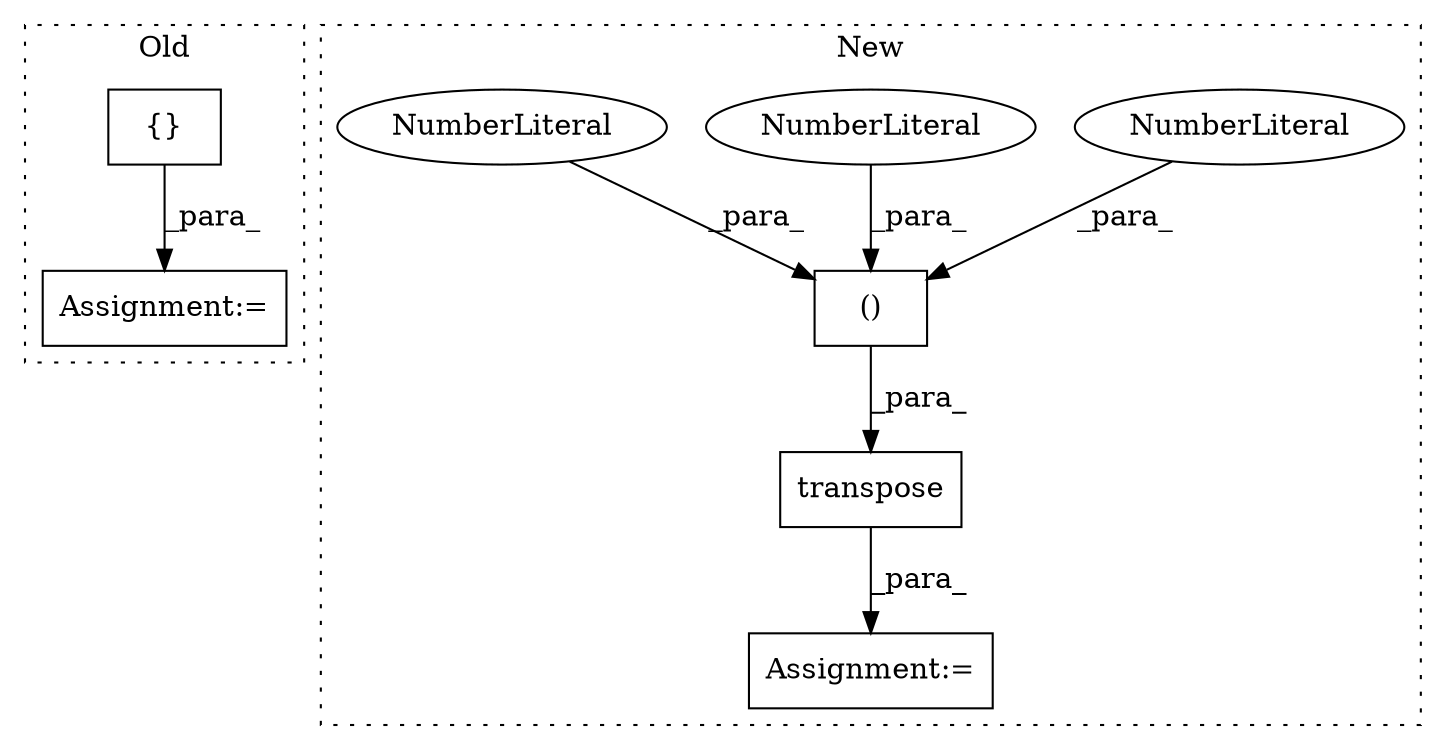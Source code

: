 digraph G {
subgraph cluster0 {
1 [label="{}" a="4" s="3670,3721" l="1,1" shape="box"];
3 [label="Assignment:=" a="7" s="3650" l="1" shape="box"];
label = "Old";
style="dotted";
}
subgraph cluster1 {
2 [label="transpose" a="32" s="3793,3839" l="17,2" shape="box"];
4 [label="Assignment:=" a="7" s="3858" l="1" shape="box"];
5 [label="()" a="106" s="3810" l="29" shape="box"];
6 [label="NumberLiteral" a="34" s="3824" l="1" shape="ellipse"];
7 [label="NumberLiteral" a="34" s="3810" l="1" shape="ellipse"];
8 [label="NumberLiteral" a="34" s="3838" l="1" shape="ellipse"];
label = "New";
style="dotted";
}
1 -> 3 [label="_para_"];
2 -> 4 [label="_para_"];
5 -> 2 [label="_para_"];
6 -> 5 [label="_para_"];
7 -> 5 [label="_para_"];
8 -> 5 [label="_para_"];
}